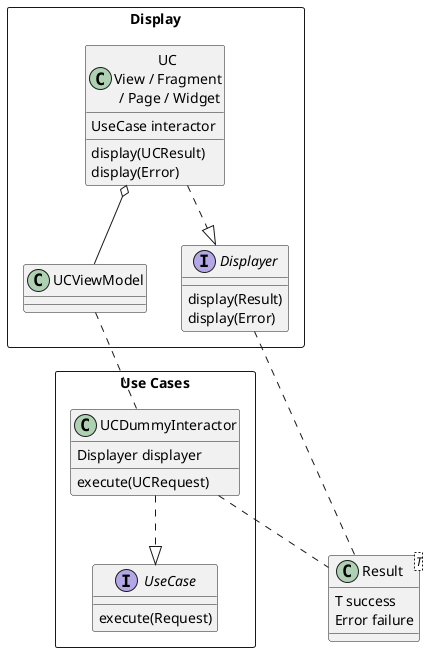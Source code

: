 @startuml

together {
package "Display" <<Rectangle>> {
interface Displayer {
	{method} display(Result)
	{method} display(Error)
}

class "UC\nView / Fragment\n / Page / Widget" as UCView {
	{field} UseCase interactor
	{method} display(UCResult)
	{method} display(Error)
}

class UCViewModel

}


package "Use Cases" <<Rectangle>> {
interface UseCase {
	{method} execute(Request)
}

class UCDummyInteractor {
	{field} Displayer displayer
	{method} execute(UCRequest)
}
}
}

class Result<T> {
	{field} T success
	{field} Error failure
}

UCViewModel .. UCDummyInteractor
UCDummyInteractor .. Result 
Result .. Displayer 
UCView ..|> Displayer
UCDummyInteractor ..|> UseCase
UCView o-- UCViewModel

@enduml

